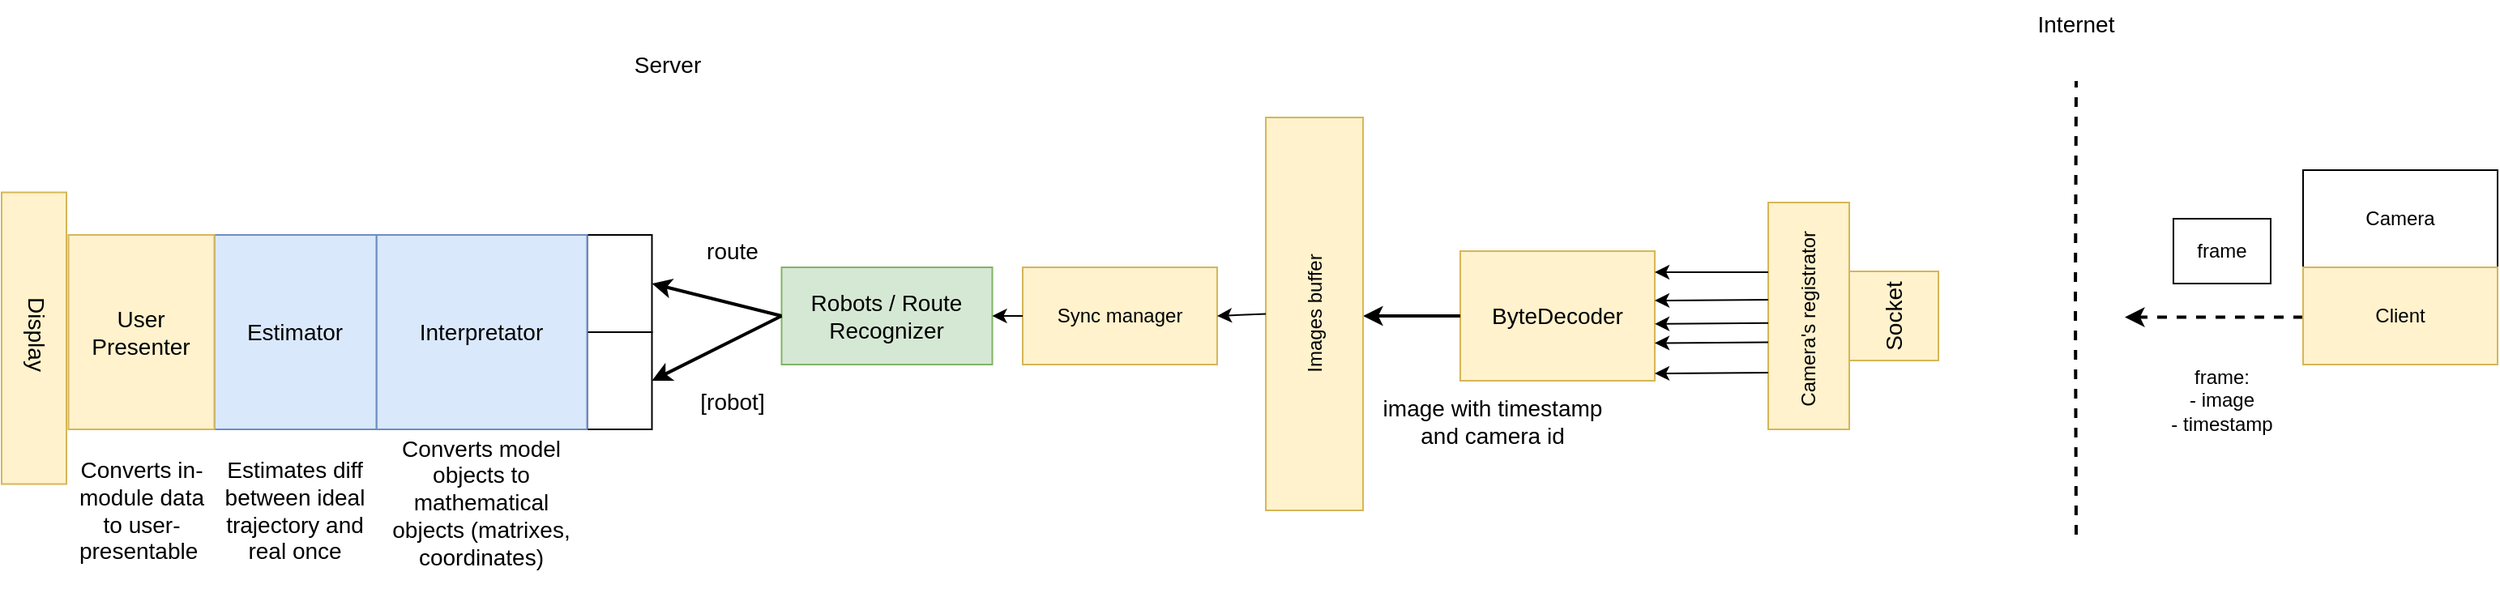 <mxfile version="20.7.4" type="github">
  <diagram id="1c3a3Ne5sWxcKdT_-n9J" name="Page-1">
    <mxGraphModel dx="2232" dy="761" grid="1" gridSize="10" guides="1" tooltips="1" connect="1" arrows="1" fold="1" page="1" pageScale="1" pageWidth="827" pageHeight="1169" math="0" shadow="0">
      <root>
        <mxCell id="0" />
        <mxCell id="1" parent="0" />
        <mxCell id="gdSRfwR2-Zda05xjYu1--1" value="Camera" style="rounded=0;whiteSpace=wrap;html=1;" parent="1" vertex="1">
          <mxGeometry x="840" y="230" width="120" height="60" as="geometry" />
        </mxCell>
        <mxCell id="gdSRfwR2-Zda05xjYu1--2" value="" style="endArrow=none;dashed=1;html=1;rounded=0;strokeWidth=2;" parent="1" edge="1">
          <mxGeometry width="50" height="50" relative="1" as="geometry">
            <mxPoint x="700" y="455" as="sourcePoint" />
            <mxPoint x="700" y="175" as="targetPoint" />
            <Array as="points">
              <mxPoint x="699.5" y="311.25" />
            </Array>
          </mxGeometry>
        </mxCell>
        <mxCell id="gdSRfwR2-Zda05xjYu1--3" value="Internet" style="text;html=1;strokeColor=none;fillColor=none;align=center;verticalAlign=middle;whiteSpace=wrap;rounded=0;fontSize=14;" parent="1" vertex="1">
          <mxGeometry x="670" y="125" width="60" height="30" as="geometry" />
        </mxCell>
        <mxCell id="gdSRfwR2-Zda05xjYu1--4" value="Socket" style="whiteSpace=wrap;html=1;aspect=fixed;fontSize=14;fillColor=#fff2cc;rotation=-90;strokeColor=#d6b656;" parent="1" vertex="1">
          <mxGeometry x="560" y="292.5" width="55" height="55" as="geometry" />
        </mxCell>
        <mxCell id="gdSRfwR2-Zda05xjYu1--6" value="Server" style="text;html=1;strokeColor=none;fillColor=none;align=center;verticalAlign=middle;whiteSpace=wrap;rounded=0;fontSize=14;" parent="1" vertex="1">
          <mxGeometry x="-198.75" y="150" width="60" height="30" as="geometry" />
        </mxCell>
        <mxCell id="gdSRfwR2-Zda05xjYu1--7" value="" style="endArrow=classic;html=1;strokeWidth=2;fontSize=14;rounded=0;dashed=1;" parent="1" edge="1">
          <mxGeometry width="50" height="50" relative="1" as="geometry">
            <mxPoint x="840" y="320.75" as="sourcePoint" />
            <mxPoint x="730" y="320.75" as="targetPoint" />
            <Array as="points">
              <mxPoint x="780" y="320.75" />
            </Array>
          </mxGeometry>
        </mxCell>
        <mxCell id="gdSRfwR2-Zda05xjYu1--9" value="ByteDecoder" style="rounded=0;whiteSpace=wrap;html=1;fontSize=14;fillColor=#fff2cc;strokeColor=#d6b656;" parent="1" vertex="1">
          <mxGeometry x="320" y="280" width="120" height="80" as="geometry" />
        </mxCell>
        <mxCell id="gdSRfwR2-Zda05xjYu1--10" style="edgeStyle=orthogonalEdgeStyle;rounded=0;orthogonalLoop=1;jettySize=auto;html=1;exitX=0.5;exitY=1;exitDx=0;exitDy=0;dashed=1;strokeWidth=2;fontSize=14;" parent="1" source="gdSRfwR2-Zda05xjYu1--9" target="gdSRfwR2-Zda05xjYu1--9" edge="1">
          <mxGeometry relative="1" as="geometry" />
        </mxCell>
        <mxCell id="gdSRfwR2-Zda05xjYu1--14" value="" style="endArrow=classic;html=1;rounded=0;strokeWidth=2;fontSize=14;exitX=0;exitY=0.5;exitDx=0;exitDy=0;" parent="1" source="gdSRfwR2-Zda05xjYu1--9" edge="1">
          <mxGeometry width="50" height="50" relative="1" as="geometry">
            <mxPoint x="110" y="350" as="sourcePoint" />
            <mxPoint x="260" y="320" as="targetPoint" />
          </mxGeometry>
        </mxCell>
        <mxCell id="gdSRfwR2-Zda05xjYu1--15" value="Robots&amp;nbsp;/ Route&lt;br&gt;Recognizer" style="rounded=0;whiteSpace=wrap;html=1;fontSize=14;fillColor=#d5e8d4;strokeColor=#82b366;" parent="1" vertex="1">
          <mxGeometry x="-98.75" y="290" width="130" height="60" as="geometry" />
        </mxCell>
        <mxCell id="gdSRfwR2-Zda05xjYu1--16" value="image with timestamp and camera id" style="text;html=1;strokeColor=none;fillColor=none;align=center;verticalAlign=middle;whiteSpace=wrap;rounded=0;fontSize=14;rotation=0;" parent="1" vertex="1">
          <mxGeometry x="260" y="370" width="160" height="30" as="geometry" />
        </mxCell>
        <mxCell id="gdSRfwR2-Zda05xjYu1--19" value="" style="endArrow=classic;html=1;rounded=0;strokeWidth=2;fontSize=14;exitX=0;exitY=0.5;exitDx=0;exitDy=0;entryX=1;entryY=0.5;entryDx=0;entryDy=0;" parent="1" source="gdSRfwR2-Zda05xjYu1--15" target="gdSRfwR2-Zda05xjYu1--20" edge="1">
          <mxGeometry width="50" height="50" relative="1" as="geometry">
            <mxPoint x="-218.75" y="360" as="sourcePoint" />
            <mxPoint x="-168.75" y="310" as="targetPoint" />
          </mxGeometry>
        </mxCell>
        <mxCell id="gdSRfwR2-Zda05xjYu1--20" value="" style="rounded=0;whiteSpace=wrap;html=1;fontSize=14;fillColor=none;" parent="1" vertex="1">
          <mxGeometry x="-218.75" y="270" width="40" height="60" as="geometry" />
        </mxCell>
        <mxCell id="gdSRfwR2-Zda05xjYu1--21" value="" style="rounded=0;whiteSpace=wrap;html=1;fontSize=14;fillColor=none;" parent="1" vertex="1">
          <mxGeometry x="-218.75" y="330" width="40" height="60" as="geometry" />
        </mxCell>
        <mxCell id="gdSRfwR2-Zda05xjYu1--22" value="" style="endArrow=classic;html=1;rounded=0;strokeWidth=2;fontSize=14;exitX=0;exitY=0.5;exitDx=0;exitDy=0;entryX=1;entryY=0.5;entryDx=0;entryDy=0;" parent="1" source="gdSRfwR2-Zda05xjYu1--15" target="gdSRfwR2-Zda05xjYu1--21" edge="1">
          <mxGeometry width="50" height="50" relative="1" as="geometry">
            <mxPoint x="-218.75" y="360" as="sourcePoint" />
            <mxPoint x="-168.75" y="310" as="targetPoint" />
          </mxGeometry>
        </mxCell>
        <mxCell id="gdSRfwR2-Zda05xjYu1--23" value="[robot]" style="text;html=1;strokeColor=none;fillColor=none;align=center;verticalAlign=middle;whiteSpace=wrap;rounded=0;fontSize=14;" parent="1" vertex="1">
          <mxGeometry x="-158.75" y="357.5" width="60" height="30" as="geometry" />
        </mxCell>
        <mxCell id="gdSRfwR2-Zda05xjYu1--24" value="route" style="text;html=1;strokeColor=none;fillColor=none;align=center;verticalAlign=middle;whiteSpace=wrap;rounded=0;fontSize=14;" parent="1" vertex="1">
          <mxGeometry x="-158.75" y="265" width="60" height="30" as="geometry" />
        </mxCell>
        <mxCell id="gdSRfwR2-Zda05xjYu1--25" value="Interpretator" style="rounded=0;whiteSpace=wrap;html=1;fontSize=14;fillColor=#dae8fc;strokeColor=#6c8ebf;" parent="1" vertex="1">
          <mxGeometry x="-348.75" y="270" width="130" height="120" as="geometry" />
        </mxCell>
        <mxCell id="gdSRfwR2-Zda05xjYu1--26" value="Converts model objects to mathematical objects (matrixes, coordinates)" style="text;html=1;strokeColor=none;fillColor=none;align=center;verticalAlign=middle;whiteSpace=wrap;rounded=0;fontSize=14;" parent="1" vertex="1">
          <mxGeometry x="-348.75" y="380" width="130" height="110" as="geometry" />
        </mxCell>
        <mxCell id="gdSRfwR2-Zda05xjYu1--27" value="" style="rounded=0;whiteSpace=wrap;html=1;fontSize=14;fillColor=#dae8fc;strokeColor=#6c8ebf;" parent="1" vertex="1">
          <mxGeometry x="-448.75" y="270" width="100" height="120" as="geometry" />
        </mxCell>
        <mxCell id="gdSRfwR2-Zda05xjYu1--28" value="Estimator" style="text;html=1;strokeColor=none;fillColor=none;align=center;verticalAlign=middle;whiteSpace=wrap;rounded=0;fontSize=14;" parent="1" vertex="1">
          <mxGeometry x="-428.75" y="315" width="60" height="30" as="geometry" />
        </mxCell>
        <mxCell id="gdSRfwR2-Zda05xjYu1--29" value="Estimates diff between ideal trajectory and real once" style="text;html=1;strokeColor=none;fillColor=none;align=center;verticalAlign=middle;whiteSpace=wrap;rounded=0;fontSize=14;" parent="1" vertex="1">
          <mxGeometry x="-448.75" y="400" width="100" height="80" as="geometry" />
        </mxCell>
        <mxCell id="gdSRfwR2-Zda05xjYu1--30" value="User&lt;br&gt;Presenter" style="rounded=0;whiteSpace=wrap;html=1;fontSize=14;fillColor=#fff2cc;strokeColor=#d6b656;" parent="1" vertex="1">
          <mxGeometry x="-538.75" y="270" width="90" height="120" as="geometry" />
        </mxCell>
        <mxCell id="gdSRfwR2-Zda05xjYu1--32" value="" style="rounded=0;whiteSpace=wrap;html=1;fontSize=14;fillColor=#fff2cc;strokeColor=#d6b656;" parent="1" vertex="1">
          <mxGeometry x="-580" y="243.75" width="40" height="180" as="geometry" />
        </mxCell>
        <mxCell id="gdSRfwR2-Zda05xjYu1--35" value="Display" style="text;html=1;strokeColor=none;fillColor=none;align=center;verticalAlign=middle;whiteSpace=wrap;rounded=0;fontSize=14;rotation=90;" parent="1" vertex="1">
          <mxGeometry x="-650" y="316.25" width="182.5" height="30" as="geometry" />
        </mxCell>
        <mxCell id="gdSRfwR2-Zda05xjYu1--36" value="Converts in-module data to user-presentable&amp;nbsp;" style="text;html=1;strokeColor=none;fillColor=none;align=center;verticalAlign=middle;whiteSpace=wrap;rounded=0;fontSize=14;" parent="1" vertex="1">
          <mxGeometry x="-528.12" y="400" width="68.75" height="80" as="geometry" />
        </mxCell>
        <mxCell id="fbBy95R8mquqIEM03Fjc-1" value="Client" style="rounded=0;whiteSpace=wrap;html=1;fillColor=#fff2cc;strokeColor=#d6b656;" parent="1" vertex="1">
          <mxGeometry x="840" y="290" width="120" height="60" as="geometry" />
        </mxCell>
        <mxCell id="fbBy95R8mquqIEM03Fjc-2" value="Camera&#39;s registrator&amp;nbsp;" style="rounded=0;whiteSpace=wrap;html=1;rotation=-90;fillColor=#fff2cc;strokeColor=#d6b656;" parent="1" vertex="1">
          <mxGeometry x="465" y="295" width="140" height="50" as="geometry" />
        </mxCell>
        <mxCell id="fbBy95R8mquqIEM03Fjc-3" value="Images buffer" style="rounded=0;whiteSpace=wrap;html=1;rotation=-90;fillColor=#fff2cc;strokeColor=#d6b656;" parent="1" vertex="1">
          <mxGeometry x="108.75" y="288.75" width="242.5" height="60" as="geometry" />
        </mxCell>
        <mxCell id="fbBy95R8mquqIEM03Fjc-4" value="Sync manager" style="rounded=0;whiteSpace=wrap;html=1;rotation=0;fillColor=#fff2cc;strokeColor=#d6b656;" parent="1" vertex="1">
          <mxGeometry x="50" y="290" width="120" height="60" as="geometry" />
        </mxCell>
        <mxCell id="_ftnjJTq1J7DcT885IHt-4" value="frame" style="rounded=0;whiteSpace=wrap;html=1;" vertex="1" parent="1">
          <mxGeometry x="760" y="260" width="60" height="40" as="geometry" />
        </mxCell>
        <mxCell id="_ftnjJTq1J7DcT885IHt-5" value="frame:&lt;br&gt;- image&lt;br&gt;- timestamp" style="text;html=1;strokeColor=none;fillColor=none;align=center;verticalAlign=middle;whiteSpace=wrap;rounded=0;" vertex="1" parent="1">
          <mxGeometry x="740" y="320" width="100" height="103.75" as="geometry" />
        </mxCell>
        <mxCell id="_ftnjJTq1J7DcT885IHt-8" value="" style="endArrow=classic;html=1;rounded=0;" edge="1" parent="1">
          <mxGeometry width="50" height="50" relative="1" as="geometry">
            <mxPoint x="510" y="293" as="sourcePoint" />
            <mxPoint x="440" y="293" as="targetPoint" />
          </mxGeometry>
        </mxCell>
        <mxCell id="_ftnjJTq1J7DcT885IHt-13" value="" style="endArrow=classic;html=1;rounded=0;exitX=0.75;exitY=0;exitDx=0;exitDy=0;" edge="1" parent="1">
          <mxGeometry width="50" height="50" relative="1" as="geometry">
            <mxPoint x="510" y="310" as="sourcePoint" />
            <mxPoint x="440" y="310.5" as="targetPoint" />
          </mxGeometry>
        </mxCell>
        <mxCell id="_ftnjJTq1J7DcT885IHt-14" value="" style="endArrow=classic;html=1;rounded=0;exitX=0.75;exitY=0;exitDx=0;exitDy=0;" edge="1" parent="1">
          <mxGeometry width="50" height="50" relative="1" as="geometry">
            <mxPoint x="510" y="324.41" as="sourcePoint" />
            <mxPoint x="440" y="324.91" as="targetPoint" />
          </mxGeometry>
        </mxCell>
        <mxCell id="_ftnjJTq1J7DcT885IHt-15" value="" style="endArrow=classic;html=1;rounded=0;exitX=0.75;exitY=0;exitDx=0;exitDy=0;" edge="1" parent="1">
          <mxGeometry width="50" height="50" relative="1" as="geometry">
            <mxPoint x="510" y="336.25" as="sourcePoint" />
            <mxPoint x="440" y="336.75" as="targetPoint" />
          </mxGeometry>
        </mxCell>
        <mxCell id="_ftnjJTq1J7DcT885IHt-16" value="" style="endArrow=classic;html=1;rounded=0;exitX=0.75;exitY=0;exitDx=0;exitDy=0;" edge="1" parent="1">
          <mxGeometry width="50" height="50" relative="1" as="geometry">
            <mxPoint x="510" y="355.0" as="sourcePoint" />
            <mxPoint x="440" y="355.5" as="targetPoint" />
          </mxGeometry>
        </mxCell>
        <mxCell id="_ftnjJTq1J7DcT885IHt-22" value="" style="endArrow=classic;html=1;rounded=0;exitX=0.5;exitY=0;exitDx=0;exitDy=0;entryX=1;entryY=0.5;entryDx=0;entryDy=0;" edge="1" parent="1" source="fbBy95R8mquqIEM03Fjc-3" target="fbBy95R8mquqIEM03Fjc-4">
          <mxGeometry width="50" height="50" relative="1" as="geometry">
            <mxPoint x="210" y="460" as="sourcePoint" />
            <mxPoint x="260" y="410" as="targetPoint" />
          </mxGeometry>
        </mxCell>
        <mxCell id="_ftnjJTq1J7DcT885IHt-23" value="" style="endArrow=classic;html=1;rounded=0;exitX=0;exitY=0.5;exitDx=0;exitDy=0;entryX=1;entryY=0.5;entryDx=0;entryDy=0;" edge="1" parent="1" source="fbBy95R8mquqIEM03Fjc-4" target="gdSRfwR2-Zda05xjYu1--15">
          <mxGeometry width="50" height="50" relative="1" as="geometry">
            <mxPoint x="210" y="460" as="sourcePoint" />
            <mxPoint x="260" y="410" as="targetPoint" />
          </mxGeometry>
        </mxCell>
      </root>
    </mxGraphModel>
  </diagram>
</mxfile>
